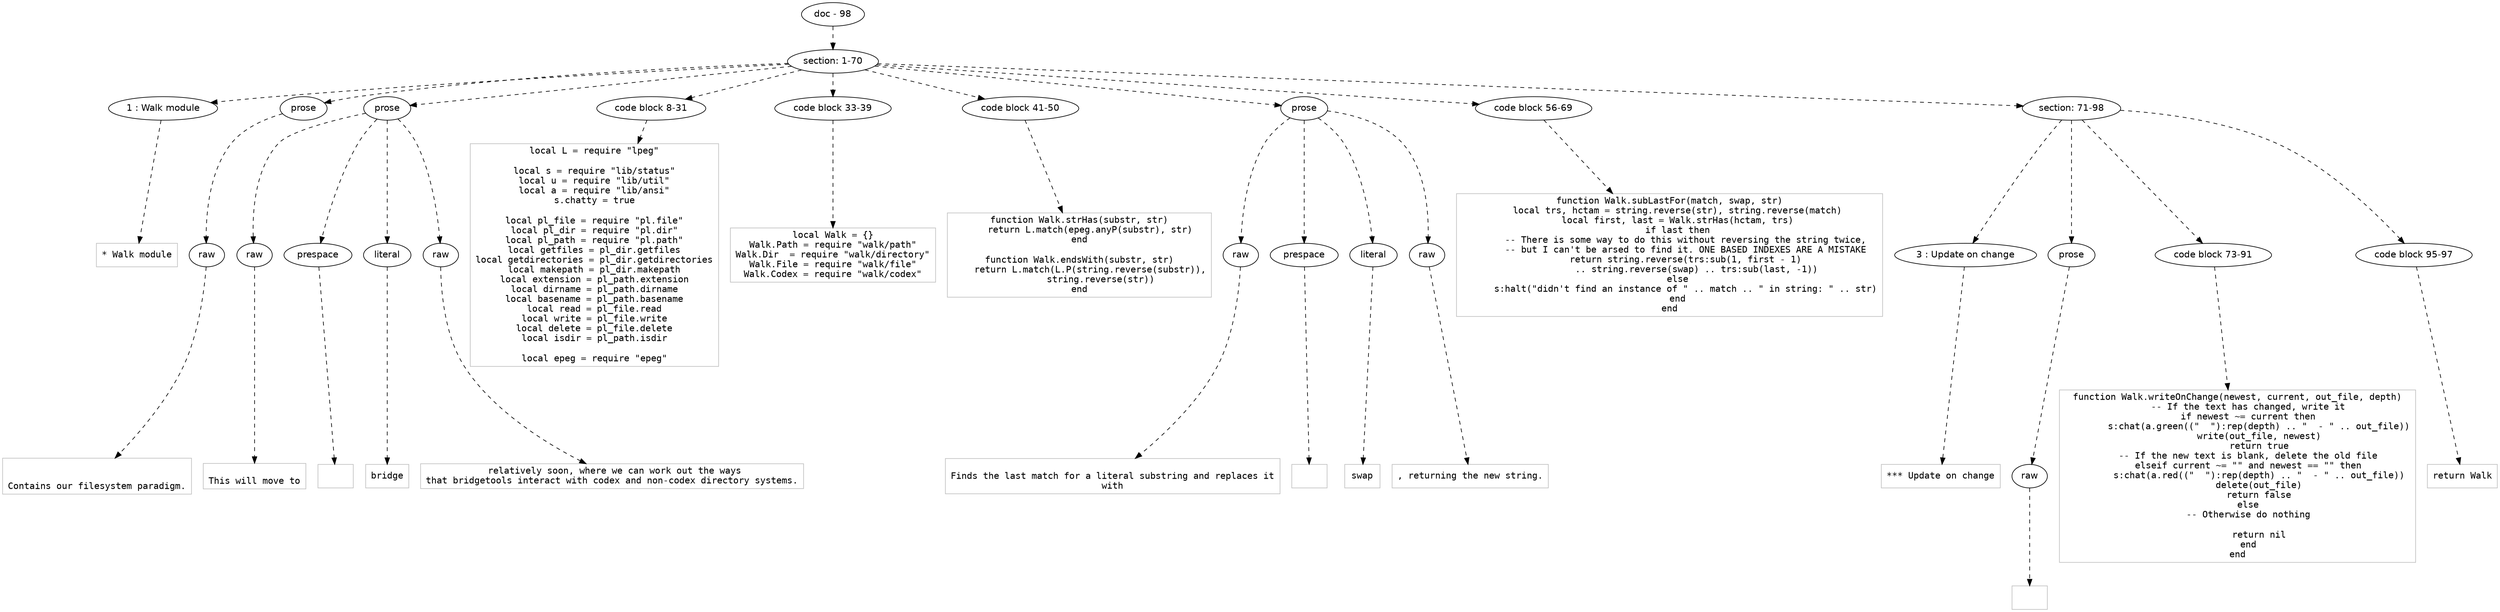 digraph lpegNode {

node [fontname=Helvetica]
edge [style=dashed]

doc_0 [label="doc - 98"]


doc_0 -> { section_1}
{rank=same; section_1}

section_1 [label="section: 1-70"]


// END RANK doc_0

section_1 -> { header_2 prose_3 prose_4 codeblock_5 codeblock_6 codeblock_7 prose_8 codeblock_9 section_10}
{rank=same; header_2 prose_3 prose_4 codeblock_5 codeblock_6 codeblock_7 prose_8 codeblock_9 section_10}

header_2 [label="1 : Walk module"]

prose_3 [label="prose"]

prose_4 [label="prose"]

codeblock_5 [label="code block 8-31"]

codeblock_6 [label="code block 33-39"]

codeblock_7 [label="code block 41-50"]

prose_8 [label="prose"]

codeblock_9 [label="code block 56-69"]

section_10 [label="section: 71-98"]


// END RANK section_1

header_2 -> leaf_11
leaf_11  [color=Gray,shape=rectangle,fontname=Inconsolata,label="* Walk module"]
// END RANK header_2

prose_3 -> { raw_12}
{rank=same; raw_12}

raw_12 [label="raw"]


// END RANK prose_3

raw_12 -> leaf_13
leaf_13  [color=Gray,shape=rectangle,fontname=Inconsolata,label="

Contains our filesystem paradigm.
"]
// END RANK raw_12

prose_4 -> { raw_14 prespace_15 literal_16 raw_17}
{rank=same; raw_14 prespace_15 literal_16 raw_17}

raw_14 [label="raw"]

prespace_15 [label="prespace"]

literal_16 [label="literal"]

raw_17 [label="raw"]


// END RANK prose_4

raw_14 -> leaf_18
leaf_18  [color=Gray,shape=rectangle,fontname=Inconsolata,label="
This will move to"]
// END RANK raw_14

prespace_15 -> leaf_19
leaf_19  [color=Gray,shape=rectangle,fontname=Inconsolata,label=" "]
// END RANK prespace_15

literal_16 -> leaf_20
leaf_20  [color=Gray,shape=rectangle,fontname=Inconsolata,label="bridge"]
// END RANK literal_16

raw_17 -> leaf_21
leaf_21  [color=Gray,shape=rectangle,fontname=Inconsolata,label=" relatively soon, where we can work out the ways
that bridgetools interact with codex and non-codex directory systems.
"]
// END RANK raw_17

codeblock_5 -> leaf_22
leaf_22  [color=Gray,shape=rectangle,fontname=Inconsolata,label="local L = require \"lpeg\"

local s = require \"lib/status\"
local u = require \"lib/util\"
local a = require \"lib/ansi\"
s.chatty = true

local pl_file = require \"pl.file\"
local pl_dir = require \"pl.dir\"
local pl_path = require \"pl.path\"
local getfiles = pl_dir.getfiles
local getdirectories = pl_dir.getdirectories
local makepath = pl_dir.makepath
local extension = pl_path.extension
local dirname = pl_path.dirname
local basename = pl_path.basename
local read = pl_file.read
local write = pl_file.write
local delete = pl_file.delete
local isdir = pl_path.isdir

local epeg = require \"epeg\""]
// END RANK codeblock_5

codeblock_6 -> leaf_23
leaf_23  [color=Gray,shape=rectangle,fontname=Inconsolata,label="local Walk = {}
Walk.Path = require \"walk/path\"
Walk.Dir  = require \"walk/directory\"
Walk.File = require \"walk/file\"
Walk.Codex = require \"walk/codex\""]
// END RANK codeblock_6

codeblock_7 -> leaf_24
leaf_24  [color=Gray,shape=rectangle,fontname=Inconsolata,label="function Walk.strHas(substr, str)
    return L.match(epeg.anyP(substr), str)
end

function Walk.endsWith(substr, str)
    return L.match(L.P(string.reverse(substr)),
        string.reverse(str))
end"]
// END RANK codeblock_7

prose_8 -> { raw_25 prespace_26 literal_27 raw_28}
{rank=same; raw_25 prespace_26 literal_27 raw_28}

raw_25 [label="raw"]

prespace_26 [label="prespace"]

literal_27 [label="literal"]

raw_28 [label="raw"]


// END RANK prose_8

raw_25 -> leaf_29
leaf_29  [color=Gray,shape=rectangle,fontname=Inconsolata,label="
Finds the last match for a literal substring and replaces it
with"]
// END RANK raw_25

prespace_26 -> leaf_30
leaf_30  [color=Gray,shape=rectangle,fontname=Inconsolata,label=" "]
// END RANK prespace_26

literal_27 -> leaf_31
leaf_31  [color=Gray,shape=rectangle,fontname=Inconsolata,label="swap"]
// END RANK literal_27

raw_28 -> leaf_32
leaf_32  [color=Gray,shape=rectangle,fontname=Inconsolata,label=", returning the new string.
"]
// END RANK raw_28

codeblock_9 -> leaf_33
leaf_33  [color=Gray,shape=rectangle,fontname=Inconsolata,label="function Walk.subLastFor(match, swap, str)
   local trs, hctam = string.reverse(str), string.reverse(match)
   local first, last = Walk.strHas(hctam, trs)
   if last then
      -- There is some way to do this without reversing the string twice,
      -- but I can't be arsed to find it. ONE BASED INDEXES ARE A MISTAKE
      return string.reverse(trs:sub(1, first - 1)
          .. string.reverse(swap) .. trs:sub(last, -1))
   else
      s:halt(\"didn't find an instance of \" .. match .. \" in string: \" .. str)
   end
end"]
// END RANK codeblock_9

section_10 -> { header_34 prose_35 codeblock_36 codeblock_37}
{rank=same; header_34 prose_35 codeblock_36 codeblock_37}

header_34 [label="3 : Update on change"]

prose_35 [label="prose"]

codeblock_36 [label="code block 73-91"]

codeblock_37 [label="code block 95-97"]


// END RANK section_10

header_34 -> leaf_38
leaf_38  [color=Gray,shape=rectangle,fontname=Inconsolata,label="*** Update on change"]
// END RANK header_34

prose_35 -> { raw_39}
{rank=same; raw_39}

raw_39 [label="raw"]


// END RANK prose_35

raw_39 -> leaf_40
leaf_40  [color=Gray,shape=rectangle,fontname=Inconsolata,label="
"]
// END RANK raw_39

codeblock_36 -> leaf_41
leaf_41  [color=Gray,shape=rectangle,fontname=Inconsolata,label="function Walk.writeOnChange(newest, current, out_file, depth)
    -- If the text has changed, write it
    if newest ~= current then
        s:chat(a.green((\"  \"):rep(depth) .. \"  - \" .. out_file))
        write(out_file, newest)
        return true
    -- If the new text is blank, delete the old file
    elseif current ~= \"\" and newest == \"\" then
        s:chat(a.red((\"  \"):rep(depth) .. \"  - \" .. out_file))
        delete(out_file)
        return false
    else
    -- Otherwise do nothing

        return nil
    end
end"]
// END RANK codeblock_36

codeblock_37 -> leaf_42
leaf_42  [color=Gray,shape=rectangle,fontname=Inconsolata,label="return Walk"]
// END RANK codeblock_37


}
